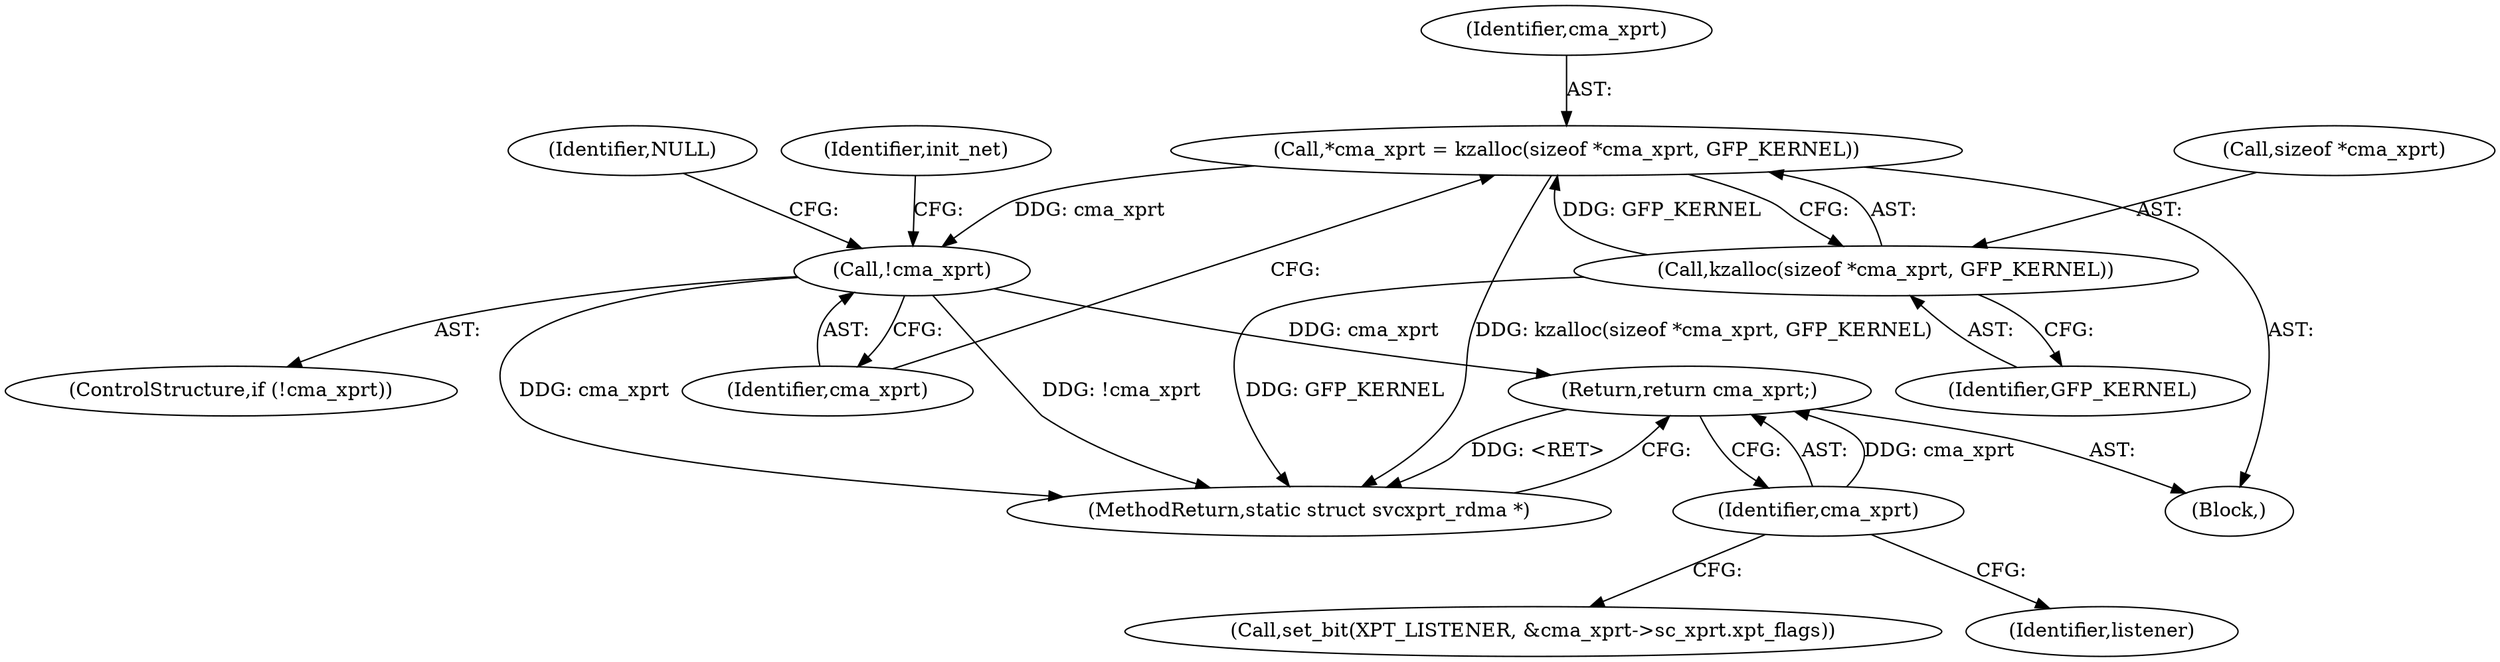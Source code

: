 digraph "0_linux_c70422f760c120480fee4de6c38804c72aa26bc1_43@pointer" {
"1000206" [label="(Return,return cma_xprt;)"];
"1000207" [label="(Identifier,cma_xprt)"];
"1000114" [label="(Call,!cma_xprt)"];
"1000106" [label="(Call,*cma_xprt = kzalloc(sizeof *cma_xprt, GFP_KERNEL))"];
"1000108" [label="(Call,kzalloc(sizeof *cma_xprt, GFP_KERNEL))"];
"1000198" [label="(Call,set_bit(XPT_LISTENER, &cma_xprt->sc_xprt.xpt_flags))"];
"1000114" [label="(Call,!cma_xprt)"];
"1000106" [label="(Call,*cma_xprt = kzalloc(sizeof *cma_xprt, GFP_KERNEL))"];
"1000113" [label="(ControlStructure,if (!cma_xprt))"];
"1000104" [label="(Block,)"];
"1000120" [label="(Identifier,init_net)"];
"1000109" [label="(Call,sizeof *cma_xprt)"];
"1000108" [label="(Call,kzalloc(sizeof *cma_xprt, GFP_KERNEL))"];
"1000206" [label="(Return,return cma_xprt;)"];
"1000107" [label="(Identifier,cma_xprt)"];
"1000112" [label="(Identifier,GFP_KERNEL)"];
"1000208" [label="(MethodReturn,static struct svcxprt_rdma *)"];
"1000117" [label="(Identifier,NULL)"];
"1000207" [label="(Identifier,cma_xprt)"];
"1000115" [label="(Identifier,cma_xprt)"];
"1000197" [label="(Identifier,listener)"];
"1000206" -> "1000104"  [label="AST: "];
"1000206" -> "1000207"  [label="CFG: "];
"1000207" -> "1000206"  [label="AST: "];
"1000208" -> "1000206"  [label="CFG: "];
"1000206" -> "1000208"  [label="DDG: <RET>"];
"1000207" -> "1000206"  [label="DDG: cma_xprt"];
"1000114" -> "1000206"  [label="DDG: cma_xprt"];
"1000207" -> "1000198"  [label="CFG: "];
"1000207" -> "1000197"  [label="CFG: "];
"1000114" -> "1000113"  [label="AST: "];
"1000114" -> "1000115"  [label="CFG: "];
"1000115" -> "1000114"  [label="AST: "];
"1000117" -> "1000114"  [label="CFG: "];
"1000120" -> "1000114"  [label="CFG: "];
"1000114" -> "1000208"  [label="DDG: !cma_xprt"];
"1000114" -> "1000208"  [label="DDG: cma_xprt"];
"1000106" -> "1000114"  [label="DDG: cma_xprt"];
"1000106" -> "1000104"  [label="AST: "];
"1000106" -> "1000108"  [label="CFG: "];
"1000107" -> "1000106"  [label="AST: "];
"1000108" -> "1000106"  [label="AST: "];
"1000115" -> "1000106"  [label="CFG: "];
"1000106" -> "1000208"  [label="DDG: kzalloc(sizeof *cma_xprt, GFP_KERNEL)"];
"1000108" -> "1000106"  [label="DDG: GFP_KERNEL"];
"1000108" -> "1000112"  [label="CFG: "];
"1000109" -> "1000108"  [label="AST: "];
"1000112" -> "1000108"  [label="AST: "];
"1000108" -> "1000208"  [label="DDG: GFP_KERNEL"];
}
